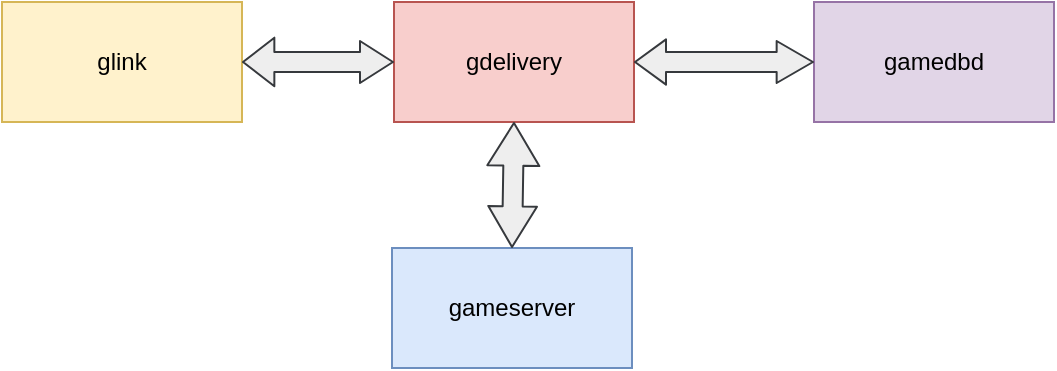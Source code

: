 <mxfile version="14.0.1" type="github" pages="2">
  <diagram id="kgpKYQtTHZ0yAKxKKP6v" name="Page-1">
    <mxGraphModel dx="1185" dy="635" grid="1" gridSize="1" guides="1" tooltips="1" connect="1" arrows="1" fold="1" page="1" pageScale="1" pageWidth="850" pageHeight="1100" math="0" shadow="0">
      <root>
        <mxCell id="0" />
        <mxCell id="1" parent="0" />
        <mxCell id="8e3iIAsaUR_CPn4ZfIlF-45" value="glink" style="rounded=0;whiteSpace=wrap;html=1;shadow=0;fontFamily=Helvetica;fontSize=12;align=center;fillColor=#fff2cc;strokeColor=#d6b656;" vertex="1" parent="1">
          <mxGeometry x="97" y="144" width="120" height="60" as="geometry" />
        </mxCell>
        <mxCell id="8e3iIAsaUR_CPn4ZfIlF-46" value="gdelivery" style="rounded=0;whiteSpace=wrap;html=1;shadow=0;fontFamily=Helvetica;fontSize=12;align=center;fillColor=#f8cecc;strokeColor=#b85450;" vertex="1" parent="1">
          <mxGeometry x="293" y="144" width="120" height="60" as="geometry" />
        </mxCell>
        <mxCell id="8e3iIAsaUR_CPn4ZfIlF-47" value="gamedbd" style="rounded=0;whiteSpace=wrap;html=1;shadow=0;fontFamily=Helvetica;fontSize=12;align=center;fillColor=#e1d5e7;strokeColor=#9673a6;" vertex="1" parent="1">
          <mxGeometry x="503" y="144" width="120" height="60" as="geometry" />
        </mxCell>
        <mxCell id="8e3iIAsaUR_CPn4ZfIlF-48" value="gameserver" style="rounded=0;whiteSpace=wrap;html=1;shadow=0;fontFamily=Helvetica;fontSize=12;align=center;fillColor=#dae8fc;strokeColor=#6c8ebf;" vertex="1" parent="1">
          <mxGeometry x="292" y="267" width="120" height="60" as="geometry" />
        </mxCell>
        <mxCell id="8e3iIAsaUR_CPn4ZfIlF-49" value="" style="shape=flexArrow;endArrow=classic;startArrow=block;html=1;fontFamily=Helvetica;fontSize=12;exitX=1;exitY=0.5;exitDx=0;exitDy=0;entryX=0;entryY=0.5;entryDx=0;entryDy=0;endWidth=10;endSize=5.167;startWidth=13.333;startSize=4.892;startFill=0;fillColor=#eeeeee;strokeColor=#36393d;" edge="1" parent="1" source="8e3iIAsaUR_CPn4ZfIlF-45" target="8e3iIAsaUR_CPn4ZfIlF-46">
          <mxGeometry width="50" height="50" relative="1" as="geometry">
            <mxPoint x="373" y="293" as="sourcePoint" />
            <mxPoint x="423" y="243" as="targetPoint" />
          </mxGeometry>
        </mxCell>
        <mxCell id="8e3iIAsaUR_CPn4ZfIlF-57" value="" style="shape=flexArrow;endArrow=classic;startArrow=classic;html=1;fontFamily=Helvetica;fontSize=12;entryX=0;entryY=0.5;entryDx=0;entryDy=0;exitX=1;exitY=0.5;exitDx=0;exitDy=0;startWidth=11.667;startSize=4.833;endWidth=10;endSize=5.725;fillColor=#eeeeee;strokeColor=#36393d;" edge="1" parent="1" source="8e3iIAsaUR_CPn4ZfIlF-46" target="8e3iIAsaUR_CPn4ZfIlF-47">
          <mxGeometry width="50" height="50" relative="1" as="geometry">
            <mxPoint x="417" y="255" as="sourcePoint" />
            <mxPoint x="467" y="205" as="targetPoint" />
          </mxGeometry>
        </mxCell>
        <mxCell id="8e3iIAsaUR_CPn4ZfIlF-58" value="" style="shape=flexArrow;endArrow=classic;startArrow=classic;html=1;fontFamily=Helvetica;fontSize=12;entryX=0.5;entryY=1;entryDx=0;entryDy=0;exitX=0.5;exitY=0;exitDx=0;exitDy=0;endWidth=15;endSize=6.783;startWidth=13.333;startSize=6.442;fillColor=#eeeeee;strokeColor=#36393d;" edge="1" parent="1" source="8e3iIAsaUR_CPn4ZfIlF-48" target="8e3iIAsaUR_CPn4ZfIlF-46">
          <mxGeometry width="50" height="50" relative="1" as="geometry">
            <mxPoint x="497" y="300" as="sourcePoint" />
            <mxPoint x="547" y="250" as="targetPoint" />
          </mxGeometry>
        </mxCell>
      </root>
    </mxGraphModel>
  </diagram>
  <diagram id="0OgzpcdSNnnKaS0ms3lA" name="Page-2">
    <mxGraphModel dx="1422" dy="762" grid="1" gridSize="10" guides="1" tooltips="1" connect="1" arrows="1" fold="1" page="1" pageScale="1" pageWidth="827" pageHeight="1169" math="0" shadow="0">
      <root>
        <mxCell id="CHY1JKjZ-cwcwIP-8aB2-0" />
        <mxCell id="CHY1JKjZ-cwcwIP-8aB2-1" parent="CHY1JKjZ-cwcwIP-8aB2-0" />
        <mxCell id="CHY1JKjZ-cwcwIP-8aB2-2" value="Corps&#xa;PSyncObject&lt;PB::corps_struct&gt;" style="swimlane;fontStyle=0;childLayout=stackLayout;horizontal=1;startSize=26;fillColor=none;horizontalStack=0;resizeParent=1;resizeParentMax=0;resizeLast=0;collapsible=1;marginBottom=0;shadow=0;fontFamily=Helvetica;fontSize=12;align=center;" vertex="1" parent="CHY1JKjZ-cwcwIP-8aB2-1">
          <mxGeometry x="160" y="460" width="180" height="78" as="geometry" />
        </mxCell>
        <mxCell id="CHY1JKjZ-cwcwIP-8aB2-3" value="+ field: type" style="text;strokeColor=none;fillColor=none;align=left;verticalAlign=top;spacingLeft=4;spacingRight=4;overflow=hidden;rotatable=0;points=[[0,0.5],[1,0.5]];portConstraint=eastwest;" vertex="1" parent="CHY1JKjZ-cwcwIP-8aB2-2">
          <mxGeometry y="26" width="180" height="26" as="geometry" />
        </mxCell>
        <mxCell id="CHY1JKjZ-cwcwIP-8aB2-5" value="+ field: type" style="text;strokeColor=none;fillColor=none;align=left;verticalAlign=top;spacingLeft=4;spacingRight=4;overflow=hidden;rotatable=0;points=[[0,0.5],[1,0.5]];portConstraint=eastwest;" vertex="1" parent="CHY1JKjZ-cwcwIP-8aB2-2">
          <mxGeometry y="52" width="180" height="26" as="geometry" />
        </mxCell>
        <mxCell id="CHY1JKjZ-cwcwIP-8aB2-7" value="Classname" style="swimlane;fontStyle=1;align=center;verticalAlign=top;childLayout=stackLayout;horizontal=1;startSize=26;horizontalStack=0;resizeParent=1;resizeParentMax=0;resizeLast=0;collapsible=1;marginBottom=0;shadow=0;fontFamily=Helvetica;fontSize=12;" vertex="1" parent="CHY1JKjZ-cwcwIP-8aB2-1">
          <mxGeometry x="440" y="570" width="160" height="86" as="geometry" />
        </mxCell>
        <mxCell id="CHY1JKjZ-cwcwIP-8aB2-8" value="+ field: type" style="text;strokeColor=none;fillColor=none;align=left;verticalAlign=top;spacingLeft=4;spacingRight=4;overflow=hidden;rotatable=0;points=[[0,0.5],[1,0.5]];portConstraint=eastwest;" vertex="1" parent="CHY1JKjZ-cwcwIP-8aB2-7">
          <mxGeometry y="26" width="160" height="26" as="geometry" />
        </mxCell>
        <mxCell id="CHY1JKjZ-cwcwIP-8aB2-9" value="" style="line;strokeWidth=1;fillColor=none;align=left;verticalAlign=middle;spacingTop=-1;spacingLeft=3;spacingRight=3;rotatable=0;labelPosition=right;points=[];portConstraint=eastwest;" vertex="1" parent="CHY1JKjZ-cwcwIP-8aB2-7">
          <mxGeometry y="52" width="160" height="8" as="geometry" />
        </mxCell>
        <mxCell id="CHY1JKjZ-cwcwIP-8aB2-10" value="+ method(type): type" style="text;strokeColor=none;fillColor=none;align=left;verticalAlign=top;spacingLeft=4;spacingRight=4;overflow=hidden;rotatable=0;points=[[0,0.5],[1,0.5]];portConstraint=eastwest;" vertex="1" parent="CHY1JKjZ-cwcwIP-8aB2-7">
          <mxGeometry y="60" width="160" height="26" as="geometry" />
        </mxCell>
        <mxCell id="CHY1JKjZ-cwcwIP-8aB2-12" value="PSyncObject&lt;Data&gt;&#xa;std::enable_shared_from_this&lt;&gt;" style="swimlane;fontStyle=0;childLayout=stackLayout;horizontal=1;startSize=26;fillColor=none;horizontalStack=0;resizeParent=1;resizeParentMax=0;resizeLast=0;collapsible=1;marginBottom=0;shadow=0;fontFamily=Helvetica;fontSize=12;align=center;" vertex="1" parent="CHY1JKjZ-cwcwIP-8aB2-1">
          <mxGeometry x="145" y="340" width="210" height="78" as="geometry" />
        </mxCell>
        <mxCell id="CHY1JKjZ-cwcwIP-8aB2-13" value="+ field: type" style="text;strokeColor=none;fillColor=none;align=left;verticalAlign=top;spacingLeft=4;spacingRight=4;overflow=hidden;rotatable=0;points=[[0,0.5],[1,0.5]];portConstraint=eastwest;" vertex="1" parent="CHY1JKjZ-cwcwIP-8aB2-12">
          <mxGeometry y="26" width="210" height="26" as="geometry" />
        </mxCell>
        <mxCell id="CHY1JKjZ-cwcwIP-8aB2-14" value="+ field: type" style="text;strokeColor=none;fillColor=none;align=left;verticalAlign=top;spacingLeft=4;spacingRight=4;overflow=hidden;rotatable=0;points=[[0,0.5],[1,0.5]];portConstraint=eastwest;" vertex="1" parent="CHY1JKjZ-cwcwIP-8aB2-12">
          <mxGeometry y="52" width="210" height="26" as="geometry" />
        </mxCell>
        <mxCell id="CHY1JKjZ-cwcwIP-8aB2-22" value="Corps" style="swimlane;fontStyle=0;childLayout=stackLayout;horizontal=1;startSize=26;fillColor=none;horizontalStack=0;resizeParent=1;resizeParentMax=0;resizeLast=0;collapsible=1;marginBottom=0;shadow=0;fontFamily=Helvetica;fontSize=12;align=center;" vertex="1" parent="CHY1JKjZ-cwcwIP-8aB2-1">
          <mxGeometry x="450" y="730" width="140" height="78" as="geometry" />
        </mxCell>
        <mxCell id="CHY1JKjZ-cwcwIP-8aB2-23" value="+ field: type" style="text;strokeColor=none;fillColor=none;align=left;verticalAlign=top;spacingLeft=4;spacingRight=4;overflow=hidden;rotatable=0;points=[[0,0.5],[1,0.5]];portConstraint=eastwest;" vertex="1" parent="CHY1JKjZ-cwcwIP-8aB2-22">
          <mxGeometry y="26" width="140" height="26" as="geometry" />
        </mxCell>
        <mxCell id="CHY1JKjZ-cwcwIP-8aB2-24" value="+ field: type" style="text;strokeColor=none;fillColor=none;align=left;verticalAlign=top;spacingLeft=4;spacingRight=4;overflow=hidden;rotatable=0;points=[[0,0.5],[1,0.5]];portConstraint=eastwest;" vertex="1" parent="CHY1JKjZ-cwcwIP-8aB2-22">
          <mxGeometry y="52" width="140" height="26" as="geometry" />
        </mxCell>
        <mxCell id="CHY1JKjZ-cwcwIP-8aB2-25" value="Corps" style="swimlane;fontStyle=0;childLayout=stackLayout;horizontal=1;startSize=26;fillColor=none;horizontalStack=0;resizeParent=1;resizeParentMax=0;resizeLast=0;collapsible=1;marginBottom=0;shadow=0;fontFamily=Helvetica;fontSize=12;align=center;" vertex="1" parent="CHY1JKjZ-cwcwIP-8aB2-1">
          <mxGeometry x="640" y="710" width="140" height="78" as="geometry" />
        </mxCell>
        <mxCell id="CHY1JKjZ-cwcwIP-8aB2-26" value="+ field: type" style="text;strokeColor=none;fillColor=none;align=left;verticalAlign=top;spacingLeft=4;spacingRight=4;overflow=hidden;rotatable=0;points=[[0,0.5],[1,0.5]];portConstraint=eastwest;" vertex="1" parent="CHY1JKjZ-cwcwIP-8aB2-25">
          <mxGeometry y="26" width="140" height="26" as="geometry" />
        </mxCell>
        <mxCell id="CHY1JKjZ-cwcwIP-8aB2-27" value="+ field: type" style="text;strokeColor=none;fillColor=none;align=left;verticalAlign=top;spacingLeft=4;spacingRight=4;overflow=hidden;rotatable=0;points=[[0,0.5],[1,0.5]];portConstraint=eastwest;" vertex="1" parent="CHY1JKjZ-cwcwIP-8aB2-25">
          <mxGeometry y="52" width="140" height="26" as="geometry" />
        </mxCell>
        <mxCell id="CHY1JKjZ-cwcwIP-8aB2-28" value="Corps" style="swimlane;fontStyle=0;childLayout=stackLayout;horizontal=1;startSize=26;fillColor=none;horizontalStack=0;resizeParent=1;resizeParentMax=0;resizeLast=0;collapsible=1;marginBottom=0;shadow=0;fontFamily=Helvetica;fontSize=12;align=center;" vertex="1" parent="CHY1JKjZ-cwcwIP-8aB2-1">
          <mxGeometry x="660" y="570" width="140" height="78" as="geometry" />
        </mxCell>
        <mxCell id="CHY1JKjZ-cwcwIP-8aB2-29" value="+ field: type" style="text;strokeColor=none;fillColor=none;align=left;verticalAlign=top;spacingLeft=4;spacingRight=4;overflow=hidden;rotatable=0;points=[[0,0.5],[1,0.5]];portConstraint=eastwest;" vertex="1" parent="CHY1JKjZ-cwcwIP-8aB2-28">
          <mxGeometry y="26" width="140" height="26" as="geometry" />
        </mxCell>
        <mxCell id="CHY1JKjZ-cwcwIP-8aB2-30" value="+ field: type" style="text;strokeColor=none;fillColor=none;align=left;verticalAlign=top;spacingLeft=4;spacingRight=4;overflow=hidden;rotatable=0;points=[[0,0.5],[1,0.5]];portConstraint=eastwest;" vertex="1" parent="CHY1JKjZ-cwcwIP-8aB2-28">
          <mxGeometry y="52" width="140" height="26" as="geometry" />
        </mxCell>
        <mxCell id="CHY1JKjZ-cwcwIP-8aB2-31" value="Corps" style="swimlane;fontStyle=0;childLayout=stackLayout;horizontal=1;startSize=26;fillColor=none;horizontalStack=0;resizeParent=1;resizeParentMax=0;resizeLast=0;collapsible=1;marginBottom=0;shadow=0;fontFamily=Helvetica;fontSize=12;align=center;" vertex="1" parent="CHY1JKjZ-cwcwIP-8aB2-1">
          <mxGeometry x="650" y="422" width="140" height="78" as="geometry" />
        </mxCell>
        <mxCell id="CHY1JKjZ-cwcwIP-8aB2-32" value="+ field: type" style="text;strokeColor=none;fillColor=none;align=left;verticalAlign=top;spacingLeft=4;spacingRight=4;overflow=hidden;rotatable=0;points=[[0,0.5],[1,0.5]];portConstraint=eastwest;" vertex="1" parent="CHY1JKjZ-cwcwIP-8aB2-31">
          <mxGeometry y="26" width="140" height="26" as="geometry" />
        </mxCell>
        <mxCell id="CHY1JKjZ-cwcwIP-8aB2-33" value="+ field: type" style="text;strokeColor=none;fillColor=none;align=left;verticalAlign=top;spacingLeft=4;spacingRight=4;overflow=hidden;rotatable=0;points=[[0,0.5],[1,0.5]];portConstraint=eastwest;" vertex="1" parent="CHY1JKjZ-cwcwIP-8aB2-31">
          <mxGeometry y="52" width="140" height="26" as="geometry" />
        </mxCell>
      </root>
    </mxGraphModel>
  </diagram>
</mxfile>
